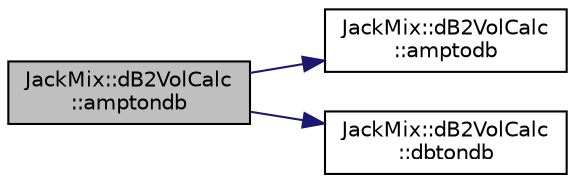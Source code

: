 digraph "JackMix::dB2VolCalc::amptondb"
{
 // LATEX_PDF_SIZE
  edge [fontname="Helvetica",fontsize="10",labelfontname="Helvetica",labelfontsize="10"];
  node [fontname="Helvetica",fontsize="10",shape=record];
  rankdir="LR";
  Node1 [label="JackMix::dB2VolCalc\l::amptondb",height=0.2,width=0.4,color="black", fillcolor="grey75", style="filled", fontcolor="black",tooltip="With ndb = normalized dB (between 0 and 1)"];
  Node1 -> Node2 [color="midnightblue",fontsize="10",style="solid",fontname="Helvetica"];
  Node2 [label="JackMix::dB2VolCalc\l::amptodb",height=0.2,width=0.4,color="black", fillcolor="white", style="filled",URL="$db/d0e/class_jack_mix_1_1d_b2_vol_calc.html#ace43d45b7606f1edd115853c406a1dc2",tooltip=" "];
  Node1 -> Node3 [color="midnightblue",fontsize="10",style="solid",fontname="Helvetica"];
  Node3 [label="JackMix::dB2VolCalc\l::dbtondb",height=0.2,width=0.4,color="black", fillcolor="white", style="filled",URL="$db/d0e/class_jack_mix_1_1d_b2_vol_calc.html#ac7b464a40f3460592eedcf3fa62f97d6",tooltip="Normalizes a dezibel value."];
}

